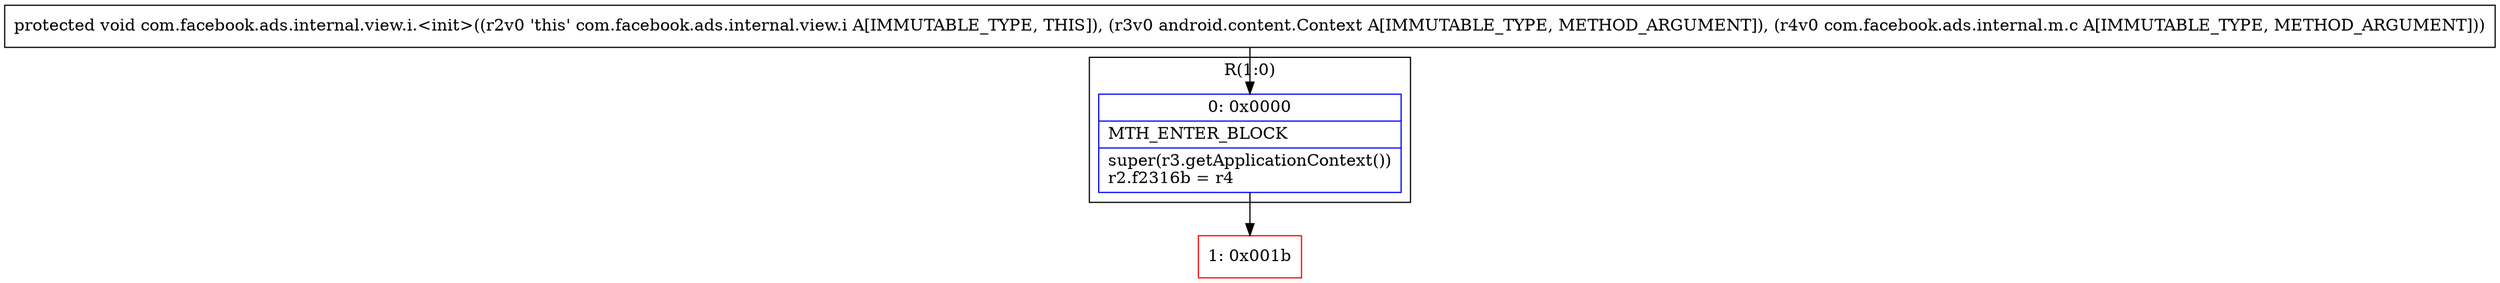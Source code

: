 digraph "CFG forcom.facebook.ads.internal.view.i.\<init\>(Landroid\/content\/Context;Lcom\/facebook\/ads\/internal\/m\/c;)V" {
subgraph cluster_Region_1190835394 {
label = "R(1:0)";
node [shape=record,color=blue];
Node_0 [shape=record,label="{0\:\ 0x0000|MTH_ENTER_BLOCK\l|super(r3.getApplicationContext())\lr2.f2316b = r4\l}"];
}
Node_1 [shape=record,color=red,label="{1\:\ 0x001b}"];
MethodNode[shape=record,label="{protected void com.facebook.ads.internal.view.i.\<init\>((r2v0 'this' com.facebook.ads.internal.view.i A[IMMUTABLE_TYPE, THIS]), (r3v0 android.content.Context A[IMMUTABLE_TYPE, METHOD_ARGUMENT]), (r4v0 com.facebook.ads.internal.m.c A[IMMUTABLE_TYPE, METHOD_ARGUMENT])) }"];
MethodNode -> Node_0;
Node_0 -> Node_1;
}

